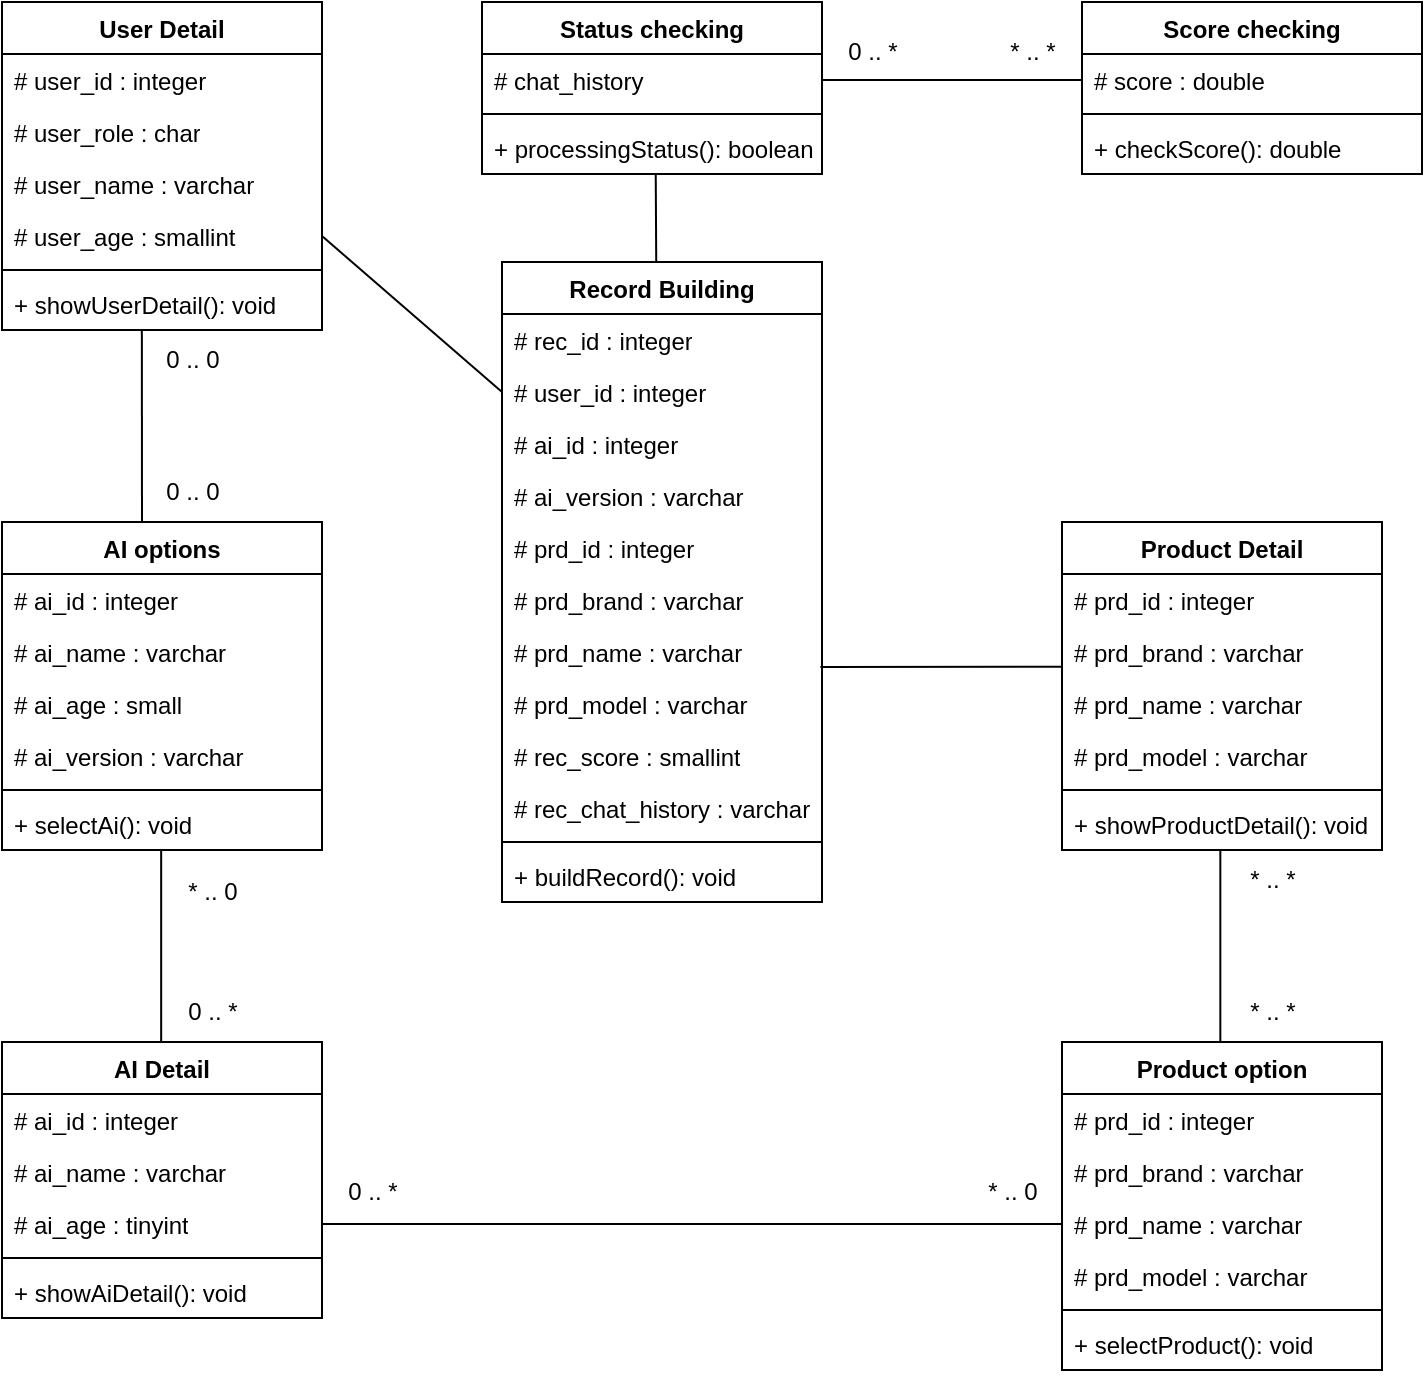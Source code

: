 <mxfile version="25.0.3">
  <diagram name="System Function" id="ZT_l34MM1e__KQXbbzwk">
    <mxGraphModel dx="853" dy="1113" grid="1" gridSize="10" guides="1" tooltips="1" connect="1" arrows="1" fold="1" page="1" pageScale="1" pageWidth="827" pageHeight="1169" math="0" shadow="0">
      <root>
        <mxCell id="0" />
        <mxCell id="1" parent="0" />
        <mxCell id="UZgkrzp1QENY2yQCRls--75" value="AI options" style="swimlane;fontStyle=1;align=center;verticalAlign=top;childLayout=stackLayout;horizontal=1;startSize=26;horizontalStack=0;resizeParent=1;resizeParentMax=0;resizeLast=0;collapsible=1;marginBottom=0;whiteSpace=wrap;html=1;" parent="1" vertex="1">
          <mxGeometry x="110" y="400" width="160" height="164" as="geometry" />
        </mxCell>
        <mxCell id="UZgkrzp1QENY2yQCRls--76" value="# ai_id : integer" style="text;strokeColor=none;fillColor=none;align=left;verticalAlign=top;spacingLeft=4;spacingRight=4;overflow=hidden;rotatable=0;points=[[0,0.5],[1,0.5]];portConstraint=eastwest;whiteSpace=wrap;html=1;" parent="UZgkrzp1QENY2yQCRls--75" vertex="1">
          <mxGeometry y="26" width="160" height="26" as="geometry" />
        </mxCell>
        <mxCell id="UZgkrzp1QENY2yQCRls--79" value="# ai_name : varchar" style="text;strokeColor=none;fillColor=none;align=left;verticalAlign=top;spacingLeft=4;spacingRight=4;overflow=hidden;rotatable=0;points=[[0,0.5],[1,0.5]];portConstraint=eastwest;whiteSpace=wrap;html=1;" parent="UZgkrzp1QENY2yQCRls--75" vertex="1">
          <mxGeometry y="52" width="160" height="26" as="geometry" />
        </mxCell>
        <mxCell id="UZgkrzp1QENY2yQCRls--110" value="# ai_age : small" style="text;strokeColor=none;fillColor=none;align=left;verticalAlign=top;spacingLeft=4;spacingRight=4;overflow=hidden;rotatable=0;points=[[0,0.5],[1,0.5]];portConstraint=eastwest;whiteSpace=wrap;html=1;" parent="UZgkrzp1QENY2yQCRls--75" vertex="1">
          <mxGeometry y="78" width="160" height="26" as="geometry" />
        </mxCell>
        <mxCell id="UZgkrzp1QENY2yQCRls--80" value="# ai_version : varchar" style="text;strokeColor=none;fillColor=none;align=left;verticalAlign=top;spacingLeft=4;spacingRight=4;overflow=hidden;rotatable=0;points=[[0,0.5],[1,0.5]];portConstraint=eastwest;whiteSpace=wrap;html=1;" parent="UZgkrzp1QENY2yQCRls--75" vertex="1">
          <mxGeometry y="104" width="160" height="26" as="geometry" />
        </mxCell>
        <mxCell id="UZgkrzp1QENY2yQCRls--77" value="" style="line;strokeWidth=1;fillColor=none;align=left;verticalAlign=middle;spacingTop=-1;spacingLeft=3;spacingRight=3;rotatable=0;labelPosition=right;points=[];portConstraint=eastwest;strokeColor=inherit;" parent="UZgkrzp1QENY2yQCRls--75" vertex="1">
          <mxGeometry y="130" width="160" height="8" as="geometry" />
        </mxCell>
        <mxCell id="UZgkrzp1QENY2yQCRls--78" value="&lt;div&gt;&lt;span style=&quot;background-color: initial;&quot;&gt;+ selectAi(): void&lt;/span&gt;&lt;/div&gt;" style="text;strokeColor=none;fillColor=none;align=left;verticalAlign=top;spacingLeft=4;spacingRight=4;overflow=hidden;rotatable=0;points=[[0,0.5],[1,0.5]];portConstraint=eastwest;whiteSpace=wrap;html=1;" parent="UZgkrzp1QENY2yQCRls--75" vertex="1">
          <mxGeometry y="138" width="160" height="26" as="geometry" />
        </mxCell>
        <mxCell id="UZgkrzp1QENY2yQCRls--81" value="Product option" style="swimlane;fontStyle=1;align=center;verticalAlign=top;childLayout=stackLayout;horizontal=1;startSize=26;horizontalStack=0;resizeParent=1;resizeParentMax=0;resizeLast=0;collapsible=1;marginBottom=0;whiteSpace=wrap;html=1;" parent="1" vertex="1">
          <mxGeometry x="640" y="660" width="160" height="164" as="geometry" />
        </mxCell>
        <mxCell id="UZgkrzp1QENY2yQCRls--82" value="# prd_id : integer" style="text;strokeColor=none;fillColor=none;align=left;verticalAlign=top;spacingLeft=4;spacingRight=4;overflow=hidden;rotatable=0;points=[[0,0.5],[1,0.5]];portConstraint=eastwest;whiteSpace=wrap;html=1;" parent="UZgkrzp1QENY2yQCRls--81" vertex="1">
          <mxGeometry y="26" width="160" height="26" as="geometry" />
        </mxCell>
        <mxCell id="UZgkrzp1QENY2yQCRls--87" value="# prd_brand : varchar" style="text;strokeColor=none;fillColor=none;align=left;verticalAlign=top;spacingLeft=4;spacingRight=4;overflow=hidden;rotatable=0;points=[[0,0.5],[1,0.5]];portConstraint=eastwest;whiteSpace=wrap;html=1;" parent="UZgkrzp1QENY2yQCRls--81" vertex="1">
          <mxGeometry y="52" width="160" height="26" as="geometry" />
        </mxCell>
        <mxCell id="UZgkrzp1QENY2yQCRls--85" value="# prd_name : varchar" style="text;strokeColor=none;fillColor=none;align=left;verticalAlign=top;spacingLeft=4;spacingRight=4;overflow=hidden;rotatable=0;points=[[0,0.5],[1,0.5]];portConstraint=eastwest;whiteSpace=wrap;html=1;" parent="UZgkrzp1QENY2yQCRls--81" vertex="1">
          <mxGeometry y="78" width="160" height="26" as="geometry" />
        </mxCell>
        <mxCell id="UZgkrzp1QENY2yQCRls--86" value="# prd_model : varchar" style="text;strokeColor=none;fillColor=none;align=left;verticalAlign=top;spacingLeft=4;spacingRight=4;overflow=hidden;rotatable=0;points=[[0,0.5],[1,0.5]];portConstraint=eastwest;whiteSpace=wrap;html=1;" parent="UZgkrzp1QENY2yQCRls--81" vertex="1">
          <mxGeometry y="104" width="160" height="26" as="geometry" />
        </mxCell>
        <mxCell id="UZgkrzp1QENY2yQCRls--83" value="" style="line;strokeWidth=1;fillColor=none;align=left;verticalAlign=middle;spacingTop=-1;spacingLeft=3;spacingRight=3;rotatable=0;labelPosition=right;points=[];portConstraint=eastwest;strokeColor=inherit;" parent="UZgkrzp1QENY2yQCRls--81" vertex="1">
          <mxGeometry y="130" width="160" height="8" as="geometry" />
        </mxCell>
        <mxCell id="UZgkrzp1QENY2yQCRls--84" value="+ selectProduct(): void" style="text;strokeColor=none;fillColor=none;align=left;verticalAlign=top;spacingLeft=4;spacingRight=4;overflow=hidden;rotatable=0;points=[[0,0.5],[1,0.5]];portConstraint=eastwest;whiteSpace=wrap;html=1;" parent="UZgkrzp1QENY2yQCRls--81" vertex="1">
          <mxGeometry y="138" width="160" height="26" as="geometry" />
        </mxCell>
        <mxCell id="UZgkrzp1QENY2yQCRls--88" value="AI Detail" style="swimlane;fontStyle=1;align=center;verticalAlign=top;childLayout=stackLayout;horizontal=1;startSize=26;horizontalStack=0;resizeParent=1;resizeParentMax=0;resizeLast=0;collapsible=1;marginBottom=0;whiteSpace=wrap;html=1;" parent="1" vertex="1">
          <mxGeometry x="110" y="660" width="160" height="138" as="geometry" />
        </mxCell>
        <mxCell id="UZgkrzp1QENY2yQCRls--89" value="# ai_id : integer" style="text;strokeColor=none;fillColor=none;align=left;verticalAlign=top;spacingLeft=4;spacingRight=4;overflow=hidden;rotatable=0;points=[[0,0.5],[1,0.5]];portConstraint=eastwest;whiteSpace=wrap;html=1;" parent="UZgkrzp1QENY2yQCRls--88" vertex="1">
          <mxGeometry y="26" width="160" height="26" as="geometry" />
        </mxCell>
        <mxCell id="UZgkrzp1QENY2yQCRls--109" value="# ai_name : varchar" style="text;strokeColor=none;fillColor=none;align=left;verticalAlign=top;spacingLeft=4;spacingRight=4;overflow=hidden;rotatable=0;points=[[0,0.5],[1,0.5]];portConstraint=eastwest;whiteSpace=wrap;html=1;" parent="UZgkrzp1QENY2yQCRls--88" vertex="1">
          <mxGeometry y="52" width="160" height="26" as="geometry" />
        </mxCell>
        <mxCell id="UZgkrzp1QENY2yQCRls--108" value="# ai_age : tinyint" style="text;strokeColor=none;fillColor=none;align=left;verticalAlign=top;spacingLeft=4;spacingRight=4;overflow=hidden;rotatable=0;points=[[0,0.5],[1,0.5]];portConstraint=eastwest;whiteSpace=wrap;html=1;" parent="UZgkrzp1QENY2yQCRls--88" vertex="1">
          <mxGeometry y="78" width="160" height="26" as="geometry" />
        </mxCell>
        <mxCell id="UZgkrzp1QENY2yQCRls--90" value="" style="line;strokeWidth=1;fillColor=none;align=left;verticalAlign=middle;spacingTop=-1;spacingLeft=3;spacingRight=3;rotatable=0;labelPosition=right;points=[];portConstraint=eastwest;strokeColor=inherit;" parent="UZgkrzp1QENY2yQCRls--88" vertex="1">
          <mxGeometry y="104" width="160" height="8" as="geometry" />
        </mxCell>
        <mxCell id="UZgkrzp1QENY2yQCRls--91" value="+ showAiDetail(): void" style="text;strokeColor=none;fillColor=none;align=left;verticalAlign=top;spacingLeft=4;spacingRight=4;overflow=hidden;rotatable=0;points=[[0,0.5],[1,0.5]];portConstraint=eastwest;whiteSpace=wrap;html=1;" parent="UZgkrzp1QENY2yQCRls--88" vertex="1">
          <mxGeometry y="112" width="160" height="26" as="geometry" />
        </mxCell>
        <mxCell id="UZgkrzp1QENY2yQCRls--93" value="Product Detail" style="swimlane;fontStyle=1;align=center;verticalAlign=top;childLayout=stackLayout;horizontal=1;startSize=26;horizontalStack=0;resizeParent=1;resizeParentMax=0;resizeLast=0;collapsible=1;marginBottom=0;whiteSpace=wrap;html=1;" parent="1" vertex="1">
          <mxGeometry x="640" y="400" width="160" height="164" as="geometry" />
        </mxCell>
        <mxCell id="UZgkrzp1QENY2yQCRls--103" value="# prd_id : integer" style="text;strokeColor=none;fillColor=none;align=left;verticalAlign=top;spacingLeft=4;spacingRight=4;overflow=hidden;rotatable=0;points=[[0,0.5],[1,0.5]];portConstraint=eastwest;whiteSpace=wrap;html=1;" parent="UZgkrzp1QENY2yQCRls--93" vertex="1">
          <mxGeometry y="26" width="160" height="26" as="geometry" />
        </mxCell>
        <mxCell id="UZgkrzp1QENY2yQCRls--104" value="# prd_brand : varchar" style="text;strokeColor=none;fillColor=none;align=left;verticalAlign=top;spacingLeft=4;spacingRight=4;overflow=hidden;rotatable=0;points=[[0,0.5],[1,0.5]];portConstraint=eastwest;whiteSpace=wrap;html=1;" parent="UZgkrzp1QENY2yQCRls--93" vertex="1">
          <mxGeometry y="52" width="160" height="26" as="geometry" />
        </mxCell>
        <mxCell id="UZgkrzp1QENY2yQCRls--105" value="# prd_name : varchar" style="text;strokeColor=none;fillColor=none;align=left;verticalAlign=top;spacingLeft=4;spacingRight=4;overflow=hidden;rotatable=0;points=[[0,0.5],[1,0.5]];portConstraint=eastwest;whiteSpace=wrap;html=1;" parent="UZgkrzp1QENY2yQCRls--93" vertex="1">
          <mxGeometry y="78" width="160" height="26" as="geometry" />
        </mxCell>
        <mxCell id="UZgkrzp1QENY2yQCRls--106" value="# prd_model : varchar" style="text;strokeColor=none;fillColor=none;align=left;verticalAlign=top;spacingLeft=4;spacingRight=4;overflow=hidden;rotatable=0;points=[[0,0.5],[1,0.5]];portConstraint=eastwest;whiteSpace=wrap;html=1;" parent="UZgkrzp1QENY2yQCRls--93" vertex="1">
          <mxGeometry y="104" width="160" height="26" as="geometry" />
        </mxCell>
        <mxCell id="UZgkrzp1QENY2yQCRls--95" value="" style="line;strokeWidth=1;fillColor=none;align=left;verticalAlign=middle;spacingTop=-1;spacingLeft=3;spacingRight=3;rotatable=0;labelPosition=right;points=[];portConstraint=eastwest;strokeColor=inherit;" parent="UZgkrzp1QENY2yQCRls--93" vertex="1">
          <mxGeometry y="130" width="160" height="8" as="geometry" />
        </mxCell>
        <mxCell id="UZgkrzp1QENY2yQCRls--96" value="+ showProductDetail(): void" style="text;strokeColor=none;fillColor=none;align=left;verticalAlign=top;spacingLeft=4;spacingRight=4;overflow=hidden;rotatable=0;points=[[0,0.5],[1,0.5]];portConstraint=eastwest;whiteSpace=wrap;html=1;" parent="UZgkrzp1QENY2yQCRls--93" vertex="1">
          <mxGeometry y="138" width="160" height="26" as="geometry" />
        </mxCell>
        <mxCell id="UZgkrzp1QENY2yQCRls--111" value="User Detail" style="swimlane;fontStyle=1;align=center;verticalAlign=top;childLayout=stackLayout;horizontal=1;startSize=26;horizontalStack=0;resizeParent=1;resizeParentMax=0;resizeLast=0;collapsible=1;marginBottom=0;whiteSpace=wrap;html=1;" parent="1" vertex="1">
          <mxGeometry x="110" y="140" width="160" height="164" as="geometry" />
        </mxCell>
        <mxCell id="UZgkrzp1QENY2yQCRls--112" value="# user_id : integer" style="text;strokeColor=none;fillColor=none;align=left;verticalAlign=top;spacingLeft=4;spacingRight=4;overflow=hidden;rotatable=0;points=[[0,0.5],[1,0.5]];portConstraint=eastwest;whiteSpace=wrap;html=1;" parent="UZgkrzp1QENY2yQCRls--111" vertex="1">
          <mxGeometry y="26" width="160" height="26" as="geometry" />
        </mxCell>
        <mxCell id="UZgkrzp1QENY2yQCRls--117" value="# user_role : char" style="text;strokeColor=none;fillColor=none;align=left;verticalAlign=top;spacingLeft=4;spacingRight=4;overflow=hidden;rotatable=0;points=[[0,0.5],[1,0.5]];portConstraint=eastwest;whiteSpace=wrap;html=1;" parent="UZgkrzp1QENY2yQCRls--111" vertex="1">
          <mxGeometry y="52" width="160" height="26" as="geometry" />
        </mxCell>
        <mxCell id="UZgkrzp1QENY2yQCRls--115" value="# user_name : varchar" style="text;strokeColor=none;fillColor=none;align=left;verticalAlign=top;spacingLeft=4;spacingRight=4;overflow=hidden;rotatable=0;points=[[0,0.5],[1,0.5]];portConstraint=eastwest;whiteSpace=wrap;html=1;" parent="UZgkrzp1QENY2yQCRls--111" vertex="1">
          <mxGeometry y="78" width="160" height="26" as="geometry" />
        </mxCell>
        <mxCell id="UZgkrzp1QENY2yQCRls--116" value="# user_age : smallint" style="text;strokeColor=none;fillColor=none;align=left;verticalAlign=top;spacingLeft=4;spacingRight=4;overflow=hidden;rotatable=0;points=[[0,0.5],[1,0.5]];portConstraint=eastwest;whiteSpace=wrap;html=1;" parent="UZgkrzp1QENY2yQCRls--111" vertex="1">
          <mxGeometry y="104" width="160" height="26" as="geometry" />
        </mxCell>
        <mxCell id="UZgkrzp1QENY2yQCRls--113" value="" style="line;strokeWidth=1;fillColor=none;align=left;verticalAlign=middle;spacingTop=-1;spacingLeft=3;spacingRight=3;rotatable=0;labelPosition=right;points=[];portConstraint=eastwest;strokeColor=inherit;" parent="UZgkrzp1QENY2yQCRls--111" vertex="1">
          <mxGeometry y="130" width="160" height="8" as="geometry" />
        </mxCell>
        <mxCell id="UZgkrzp1QENY2yQCRls--114" value="+ showUserDetail(): void" style="text;strokeColor=none;fillColor=none;align=left;verticalAlign=top;spacingLeft=4;spacingRight=4;overflow=hidden;rotatable=0;points=[[0,0.5],[1,0.5]];portConstraint=eastwest;whiteSpace=wrap;html=1;" parent="UZgkrzp1QENY2yQCRls--111" vertex="1">
          <mxGeometry y="138" width="160" height="26" as="geometry" />
        </mxCell>
        <mxCell id="UZgkrzp1QENY2yQCRls--119" value="" style="endArrow=none;html=1;rounded=0;entryX=0.5;entryY=0.996;entryDx=0;entryDy=0;entryPerimeter=0;exitX=0.5;exitY=0;exitDx=0;exitDy=0;" parent="1" edge="1">
          <mxGeometry width="50" height="50" relative="1" as="geometry">
            <mxPoint x="189.58" y="660" as="sourcePoint" />
            <mxPoint x="189.58" y="564" as="targetPoint" />
          </mxGeometry>
        </mxCell>
        <mxCell id="UZgkrzp1QENY2yQCRls--121" value="" style="endArrow=none;html=1;rounded=0;exitX=1;exitY=0.5;exitDx=0;exitDy=0;entryX=0;entryY=0.5;entryDx=0;entryDy=0;" parent="1" source="UZgkrzp1QENY2yQCRls--108" edge="1" target="UZgkrzp1QENY2yQCRls--85">
          <mxGeometry width="50" height="50" relative="1" as="geometry">
            <mxPoint x="270" y="1005" as="sourcePoint" />
            <mxPoint x="630" y="770" as="targetPoint" />
            <Array as="points" />
          </mxGeometry>
        </mxCell>
        <mxCell id="UZgkrzp1QENY2yQCRls--122" value="0 .. *" style="text;html=1;align=center;verticalAlign=middle;resizable=0;points=[];autosize=1;strokeColor=none;fillColor=none;" parent="1" vertex="1">
          <mxGeometry x="270" y="720" width="50" height="30" as="geometry" />
        </mxCell>
        <mxCell id="UZgkrzp1QENY2yQCRls--123" value="* .. 0" style="text;html=1;align=center;verticalAlign=middle;resizable=0;points=[];autosize=1;strokeColor=none;fillColor=none;" parent="1" vertex="1">
          <mxGeometry x="190" y="570" width="50" height="30" as="geometry" />
        </mxCell>
        <mxCell id="UZgkrzp1QENY2yQCRls--124" value="* .. *" style="text;html=1;align=center;verticalAlign=middle;resizable=0;points=[];autosize=1;strokeColor=none;fillColor=none;" parent="1" vertex="1">
          <mxGeometry x="720" y="564" width="50" height="30" as="geometry" />
        </mxCell>
        <mxCell id="UZgkrzp1QENY2yQCRls--125" value="* .. *" style="text;html=1;align=center;verticalAlign=middle;resizable=0;points=[];autosize=1;strokeColor=none;fillColor=none;" parent="1" vertex="1">
          <mxGeometry x="720" y="630" width="50" height="30" as="geometry" />
        </mxCell>
        <mxCell id="UZgkrzp1QENY2yQCRls--126" value="0 .. *" style="text;html=1;align=center;verticalAlign=middle;resizable=0;points=[];autosize=1;strokeColor=none;fillColor=none;" parent="1" vertex="1">
          <mxGeometry x="190" y="630" width="50" height="30" as="geometry" />
        </mxCell>
        <mxCell id="UZgkrzp1QENY2yQCRls--127" value="* .. 0" style="text;html=1;align=center;verticalAlign=middle;resizable=0;points=[];autosize=1;strokeColor=none;fillColor=none;" parent="1" vertex="1">
          <mxGeometry x="590" y="720" width="50" height="30" as="geometry" />
        </mxCell>
        <mxCell id="UZgkrzp1QENY2yQCRls--128" value="Status checking" style="swimlane;fontStyle=1;align=center;verticalAlign=top;childLayout=stackLayout;horizontal=1;startSize=26;horizontalStack=0;resizeParent=1;resizeParentMax=0;resizeLast=0;collapsible=1;marginBottom=0;whiteSpace=wrap;html=1;" parent="1" vertex="1">
          <mxGeometry x="350" y="140" width="170" height="86" as="geometry" />
        </mxCell>
        <mxCell id="UZgkrzp1QENY2yQCRls--129" value="# chat_history" style="text;strokeColor=none;fillColor=none;align=left;verticalAlign=top;spacingLeft=4;spacingRight=4;overflow=hidden;rotatable=0;points=[[0,0.5],[1,0.5]];portConstraint=eastwest;whiteSpace=wrap;html=1;" parent="UZgkrzp1QENY2yQCRls--128" vertex="1">
          <mxGeometry y="26" width="170" height="26" as="geometry" />
        </mxCell>
        <mxCell id="UZgkrzp1QENY2yQCRls--130" value="" style="line;strokeWidth=1;fillColor=none;align=left;verticalAlign=middle;spacingTop=-1;spacingLeft=3;spacingRight=3;rotatable=0;labelPosition=right;points=[];portConstraint=eastwest;strokeColor=inherit;" parent="UZgkrzp1QENY2yQCRls--128" vertex="1">
          <mxGeometry y="52" width="170" height="8" as="geometry" />
        </mxCell>
        <mxCell id="UZgkrzp1QENY2yQCRls--131" value="+ processingStatus(): boolean" style="text;strokeColor=none;fillColor=none;align=left;verticalAlign=top;spacingLeft=4;spacingRight=4;overflow=hidden;rotatable=0;points=[[0,0.5],[1,0.5]];portConstraint=eastwest;whiteSpace=wrap;html=1;" parent="UZgkrzp1QENY2yQCRls--128" vertex="1">
          <mxGeometry y="60" width="170" height="26" as="geometry" />
        </mxCell>
        <mxCell id="UZgkrzp1QENY2yQCRls--133" value="Score checking" style="swimlane;fontStyle=1;align=center;verticalAlign=top;childLayout=stackLayout;horizontal=1;startSize=26;horizontalStack=0;resizeParent=1;resizeParentMax=0;resizeLast=0;collapsible=1;marginBottom=0;whiteSpace=wrap;html=1;" parent="1" vertex="1">
          <mxGeometry x="650" y="140" width="170" height="86" as="geometry" />
        </mxCell>
        <mxCell id="UZgkrzp1QENY2yQCRls--134" value="# score : double" style="text;strokeColor=none;fillColor=none;align=left;verticalAlign=top;spacingLeft=4;spacingRight=4;overflow=hidden;rotatable=0;points=[[0,0.5],[1,0.5]];portConstraint=eastwest;whiteSpace=wrap;html=1;" parent="UZgkrzp1QENY2yQCRls--133" vertex="1">
          <mxGeometry y="26" width="170" height="26" as="geometry" />
        </mxCell>
        <mxCell id="UZgkrzp1QENY2yQCRls--135" value="" style="line;strokeWidth=1;fillColor=none;align=left;verticalAlign=middle;spacingTop=-1;spacingLeft=3;spacingRight=3;rotatable=0;labelPosition=right;points=[];portConstraint=eastwest;strokeColor=inherit;" parent="UZgkrzp1QENY2yQCRls--133" vertex="1">
          <mxGeometry y="52" width="170" height="8" as="geometry" />
        </mxCell>
        <mxCell id="UZgkrzp1QENY2yQCRls--136" value="+ checkScore(): double" style="text;strokeColor=none;fillColor=none;align=left;verticalAlign=top;spacingLeft=4;spacingRight=4;overflow=hidden;rotatable=0;points=[[0,0.5],[1,0.5]];portConstraint=eastwest;whiteSpace=wrap;html=1;" parent="UZgkrzp1QENY2yQCRls--133" vertex="1">
          <mxGeometry y="60" width="170" height="26" as="geometry" />
        </mxCell>
        <mxCell id="UZgkrzp1QENY2yQCRls--137" value="" style="endArrow=none;html=1;rounded=0;entryX=0.437;entryY=1.009;entryDx=0;entryDy=0;entryPerimeter=0;" parent="1" edge="1" target="UZgkrzp1QENY2yQCRls--114">
          <mxGeometry width="50" height="50" relative="1" as="geometry">
            <mxPoint x="180" y="400" as="sourcePoint" />
            <mxPoint x="180" y="364" as="targetPoint" />
          </mxGeometry>
        </mxCell>
        <mxCell id="UZgkrzp1QENY2yQCRls--138" value="" style="endArrow=none;html=1;rounded=0;exitX=1;exitY=0.5;exitDx=0;exitDy=0;entryX=0;entryY=0.5;entryDx=0;entryDy=0;" parent="1" source="UZgkrzp1QENY2yQCRls--129" target="UZgkrzp1QENY2yQCRls--134" edge="1">
          <mxGeometry width="50" height="50" relative="1" as="geometry">
            <mxPoint x="480" y="355" as="sourcePoint" />
            <mxPoint x="620" y="120" as="targetPoint" />
            <Array as="points" />
          </mxGeometry>
        </mxCell>
        <mxCell id="UZgkrzp1QENY2yQCRls--139" value="0 .. *" style="text;html=1;align=center;verticalAlign=middle;resizable=0;points=[];autosize=1;strokeColor=none;fillColor=none;" parent="1" vertex="1">
          <mxGeometry x="520" y="150" width="50" height="30" as="geometry" />
        </mxCell>
        <mxCell id="UZgkrzp1QENY2yQCRls--140" value="* .. *" style="text;html=1;align=center;verticalAlign=middle;resizable=0;points=[];autosize=1;strokeColor=none;fillColor=none;" parent="1" vertex="1">
          <mxGeometry x="600" y="150" width="50" height="30" as="geometry" />
        </mxCell>
        <mxCell id="awVOnvo_7y98-yXaHnDh-1" value="0 .. 0" style="text;html=1;align=center;verticalAlign=middle;resizable=0;points=[];autosize=1;strokeColor=none;fillColor=none;" vertex="1" parent="1">
          <mxGeometry x="180" y="304" width="50" height="30" as="geometry" />
        </mxCell>
        <mxCell id="awVOnvo_7y98-yXaHnDh-2" value="0 .. 0" style="text;html=1;align=center;verticalAlign=middle;resizable=0;points=[];autosize=1;strokeColor=none;fillColor=none;" vertex="1" parent="1">
          <mxGeometry x="180" y="370" width="50" height="30" as="geometry" />
        </mxCell>
        <mxCell id="awVOnvo_7y98-yXaHnDh-3" value="Record Building" style="swimlane;fontStyle=1;align=center;verticalAlign=top;childLayout=stackLayout;horizontal=1;startSize=26;horizontalStack=0;resizeParent=1;resizeParentMax=0;resizeLast=0;collapsible=1;marginBottom=0;whiteSpace=wrap;html=1;" vertex="1" parent="1">
          <mxGeometry x="360" y="270" width="160" height="320" as="geometry" />
        </mxCell>
        <mxCell id="awVOnvo_7y98-yXaHnDh-9" value="&lt;div&gt;&lt;span style=&quot;background-color: initial;&quot;&gt;# rec_id :&lt;/span&gt;&lt;span style=&quot;background-color: initial;&quot;&gt;&amp;nbsp;&lt;/span&gt;&lt;span style=&quot;background-color: initial;&quot;&gt;integer&lt;/span&gt;&lt;/div&gt;" style="text;strokeColor=none;fillColor=none;align=left;verticalAlign=top;spacingLeft=4;spacingRight=4;overflow=hidden;rotatable=0;points=[[0,0.5],[1,0.5]];portConstraint=eastwest;whiteSpace=wrap;html=1;" vertex="1" parent="awVOnvo_7y98-yXaHnDh-3">
          <mxGeometry y="26" width="160" height="26" as="geometry" />
        </mxCell>
        <mxCell id="awVOnvo_7y98-yXaHnDh-4" value="&lt;div&gt;&lt;span style=&quot;background-color: initial;&quot;&gt;# user_id :&lt;/span&gt;&lt;span style=&quot;background-color: initial;&quot;&gt;&amp;nbsp;&lt;/span&gt;&lt;span style=&quot;background-color: initial;&quot;&gt;integer&lt;/span&gt;&lt;/div&gt;" style="text;strokeColor=none;fillColor=none;align=left;verticalAlign=top;spacingLeft=4;spacingRight=4;overflow=hidden;rotatable=0;points=[[0,0.5],[1,0.5]];portConstraint=eastwest;whiteSpace=wrap;html=1;" vertex="1" parent="awVOnvo_7y98-yXaHnDh-3">
          <mxGeometry y="52" width="160" height="26" as="geometry" />
        </mxCell>
        <mxCell id="awVOnvo_7y98-yXaHnDh-10" value="&lt;div&gt;&lt;span style=&quot;background-color: initial;&quot;&gt;# ai_id :&lt;/span&gt;&lt;span style=&quot;background-color: initial;&quot;&gt;&amp;nbsp;&lt;/span&gt;&lt;span style=&quot;background-color: initial;&quot;&gt;integer&lt;/span&gt;&lt;/div&gt;" style="text;strokeColor=none;fillColor=none;align=left;verticalAlign=top;spacingLeft=4;spacingRight=4;overflow=hidden;rotatable=0;points=[[0,0.5],[1,0.5]];portConstraint=eastwest;whiteSpace=wrap;html=1;" vertex="1" parent="awVOnvo_7y98-yXaHnDh-3">
          <mxGeometry y="78" width="160" height="26" as="geometry" />
        </mxCell>
        <mxCell id="awVOnvo_7y98-yXaHnDh-11" value="&lt;div&gt;&lt;span style=&quot;background-color: initial;&quot;&gt;# ai_version :&lt;/span&gt;&lt;span style=&quot;background-color: initial;&quot;&gt;&amp;nbsp;&lt;/span&gt;&lt;span style=&quot;background-color: initial;&quot;&gt;varchar&lt;/span&gt;&lt;/div&gt;" style="text;strokeColor=none;fillColor=none;align=left;verticalAlign=top;spacingLeft=4;spacingRight=4;overflow=hidden;rotatable=0;points=[[0,0.5],[1,0.5]];portConstraint=eastwest;whiteSpace=wrap;html=1;" vertex="1" parent="awVOnvo_7y98-yXaHnDh-3">
          <mxGeometry y="104" width="160" height="26" as="geometry" />
        </mxCell>
        <mxCell id="awVOnvo_7y98-yXaHnDh-12" value="&lt;div&gt;&lt;span style=&quot;background-color: initial;&quot;&gt;# prd_id :&lt;/span&gt;&lt;span style=&quot;background-color: initial;&quot;&gt;&amp;nbsp;&lt;/span&gt;&lt;span style=&quot;background-color: initial;&quot;&gt;integer&lt;/span&gt;&lt;/div&gt;" style="text;strokeColor=none;fillColor=none;align=left;verticalAlign=top;spacingLeft=4;spacingRight=4;overflow=hidden;rotatable=0;points=[[0,0.5],[1,0.5]];portConstraint=eastwest;whiteSpace=wrap;html=1;" vertex="1" parent="awVOnvo_7y98-yXaHnDh-3">
          <mxGeometry y="130" width="160" height="26" as="geometry" />
        </mxCell>
        <mxCell id="awVOnvo_7y98-yXaHnDh-13" value="&lt;div&gt;&lt;span style=&quot;background-color: initial;&quot;&gt;# prd_brand :&lt;/span&gt;&lt;span style=&quot;background-color: initial;&quot;&gt;&amp;nbsp;&lt;/span&gt;&lt;span style=&quot;background-color: initial;&quot;&gt;varchar&lt;/span&gt;&lt;/div&gt;" style="text;strokeColor=none;fillColor=none;align=left;verticalAlign=top;spacingLeft=4;spacingRight=4;overflow=hidden;rotatable=0;points=[[0,0.5],[1,0.5]];portConstraint=eastwest;whiteSpace=wrap;html=1;" vertex="1" parent="awVOnvo_7y98-yXaHnDh-3">
          <mxGeometry y="156" width="160" height="26" as="geometry" />
        </mxCell>
        <mxCell id="awVOnvo_7y98-yXaHnDh-14" value="&lt;div&gt;&lt;span style=&quot;background-color: initial;&quot;&gt;# prd_name :&lt;/span&gt;&lt;span style=&quot;background-color: initial;&quot;&gt;&amp;nbsp;&lt;/span&gt;&lt;span style=&quot;background-color: initial;&quot;&gt;varchar&lt;/span&gt;&lt;/div&gt;" style="text;strokeColor=none;fillColor=none;align=left;verticalAlign=top;spacingLeft=4;spacingRight=4;overflow=hidden;rotatable=0;points=[[0,0.5],[1,0.5]];portConstraint=eastwest;whiteSpace=wrap;html=1;" vertex="1" parent="awVOnvo_7y98-yXaHnDh-3">
          <mxGeometry y="182" width="160" height="26" as="geometry" />
        </mxCell>
        <mxCell id="awVOnvo_7y98-yXaHnDh-15" value="&lt;div&gt;&lt;span style=&quot;background-color: initial;&quot;&gt;# prd_model :&lt;/span&gt;&lt;span style=&quot;background-color: initial;&quot;&gt;&amp;nbsp;&lt;/span&gt;&lt;span style=&quot;background-color: initial;&quot;&gt;varchar&lt;/span&gt;&lt;/div&gt;" style="text;strokeColor=none;fillColor=none;align=left;verticalAlign=top;spacingLeft=4;spacingRight=4;overflow=hidden;rotatable=0;points=[[0,0.5],[1,0.5]];portConstraint=eastwest;whiteSpace=wrap;html=1;" vertex="1" parent="awVOnvo_7y98-yXaHnDh-3">
          <mxGeometry y="208" width="160" height="26" as="geometry" />
        </mxCell>
        <mxCell id="awVOnvo_7y98-yXaHnDh-16" value="&lt;div&gt;&lt;span style=&quot;background-color: initial;&quot;&gt;# rec_score :&lt;/span&gt;&lt;span style=&quot;background-color: initial;&quot;&gt;&amp;nbsp;&lt;/span&gt;&lt;span style=&quot;background-color: initial;&quot;&gt;smallint&lt;/span&gt;&lt;/div&gt;" style="text;strokeColor=none;fillColor=none;align=left;verticalAlign=top;spacingLeft=4;spacingRight=4;overflow=hidden;rotatable=0;points=[[0,0.5],[1,0.5]];portConstraint=eastwest;whiteSpace=wrap;html=1;" vertex="1" parent="awVOnvo_7y98-yXaHnDh-3">
          <mxGeometry y="234" width="160" height="26" as="geometry" />
        </mxCell>
        <mxCell id="awVOnvo_7y98-yXaHnDh-17" value="&lt;div&gt;&lt;span style=&quot;background-color: initial;&quot;&gt;# rec_chat_history :&lt;/span&gt;&lt;span style=&quot;background-color: initial;&quot;&gt;&amp;nbsp;&lt;/span&gt;&lt;span style=&quot;background-color: initial;&quot;&gt;varchar&lt;/span&gt;&lt;/div&gt;" style="text;strokeColor=none;fillColor=none;align=left;verticalAlign=top;spacingLeft=4;spacingRight=4;overflow=hidden;rotatable=0;points=[[0,0.5],[1,0.5]];portConstraint=eastwest;whiteSpace=wrap;html=1;" vertex="1" parent="awVOnvo_7y98-yXaHnDh-3">
          <mxGeometry y="260" width="160" height="26" as="geometry" />
        </mxCell>
        <mxCell id="awVOnvo_7y98-yXaHnDh-5" value="" style="line;strokeWidth=1;fillColor=none;align=left;verticalAlign=middle;spacingTop=-1;spacingLeft=3;spacingRight=3;rotatable=0;labelPosition=right;points=[];portConstraint=eastwest;strokeColor=inherit;" vertex="1" parent="awVOnvo_7y98-yXaHnDh-3">
          <mxGeometry y="286" width="160" height="8" as="geometry" />
        </mxCell>
        <mxCell id="awVOnvo_7y98-yXaHnDh-6" value="+ buildRecord(&lt;span style=&quot;background-color: initial;&quot;&gt;): void&lt;/span&gt;" style="text;strokeColor=none;fillColor=none;align=left;verticalAlign=top;spacingLeft=4;spacingRight=4;overflow=hidden;rotatable=0;points=[[0,0.5],[1,0.5]];portConstraint=eastwest;whiteSpace=wrap;html=1;" vertex="1" parent="awVOnvo_7y98-yXaHnDh-3">
          <mxGeometry y="294" width="160" height="26" as="geometry" />
        </mxCell>
        <mxCell id="awVOnvo_7y98-yXaHnDh-8" value="" style="endArrow=none;html=1;rounded=0;entryX=0.5;entryY=0.996;entryDx=0;entryDy=0;entryPerimeter=0;exitX=0.5;exitY=0;exitDx=0;exitDy=0;" edge="1" parent="1">
          <mxGeometry width="50" height="50" relative="1" as="geometry">
            <mxPoint x="719.17" y="660" as="sourcePoint" />
            <mxPoint x="719.17" y="564" as="targetPoint" />
          </mxGeometry>
        </mxCell>
        <mxCell id="awVOnvo_7y98-yXaHnDh-19" value="" style="endArrow=none;html=1;rounded=0;fontSize=12;startSize=8;endSize=8;curved=1;entryX=0.511;entryY=1.012;entryDx=0;entryDy=0;entryPerimeter=0;exitX=0.482;exitY=0.001;exitDx=0;exitDy=0;exitPerimeter=0;" edge="1" parent="1" source="awVOnvo_7y98-yXaHnDh-3" target="UZgkrzp1QENY2yQCRls--131">
          <mxGeometry width="50" height="50" relative="1" as="geometry">
            <mxPoint x="389" y="270" as="sourcePoint" />
            <mxPoint x="439" y="220" as="targetPoint" />
          </mxGeometry>
        </mxCell>
        <mxCell id="awVOnvo_7y98-yXaHnDh-20" value="" style="endArrow=none;html=1;rounded=0;fontSize=12;startSize=8;endSize=8;curved=1;exitX=0.995;exitY=0.789;exitDx=0;exitDy=0;entryX=-0.002;entryY=0.782;entryDx=0;entryDy=0;entryPerimeter=0;exitPerimeter=0;" edge="1" parent="1" source="awVOnvo_7y98-yXaHnDh-14" target="UZgkrzp1QENY2yQCRls--104">
          <mxGeometry width="50" height="50" relative="1" as="geometry">
            <mxPoint x="560" y="530" as="sourcePoint" />
            <mxPoint x="610" y="480" as="targetPoint" />
          </mxGeometry>
        </mxCell>
        <mxCell id="awVOnvo_7y98-yXaHnDh-22" value="" style="endArrow=none;html=1;rounded=0;fontSize=12;startSize=8;endSize=8;curved=1;exitX=1;exitY=0.5;exitDx=0;exitDy=0;entryX=0;entryY=0.5;entryDx=0;entryDy=0;" edge="1" parent="1" source="UZgkrzp1QENY2yQCRls--116" target="awVOnvo_7y98-yXaHnDh-4">
          <mxGeometry width="50" height="50" relative="1" as="geometry">
            <mxPoint x="250" y="330" as="sourcePoint" />
            <mxPoint x="300" y="280" as="targetPoint" />
          </mxGeometry>
        </mxCell>
      </root>
    </mxGraphModel>
  </diagram>
</mxfile>
